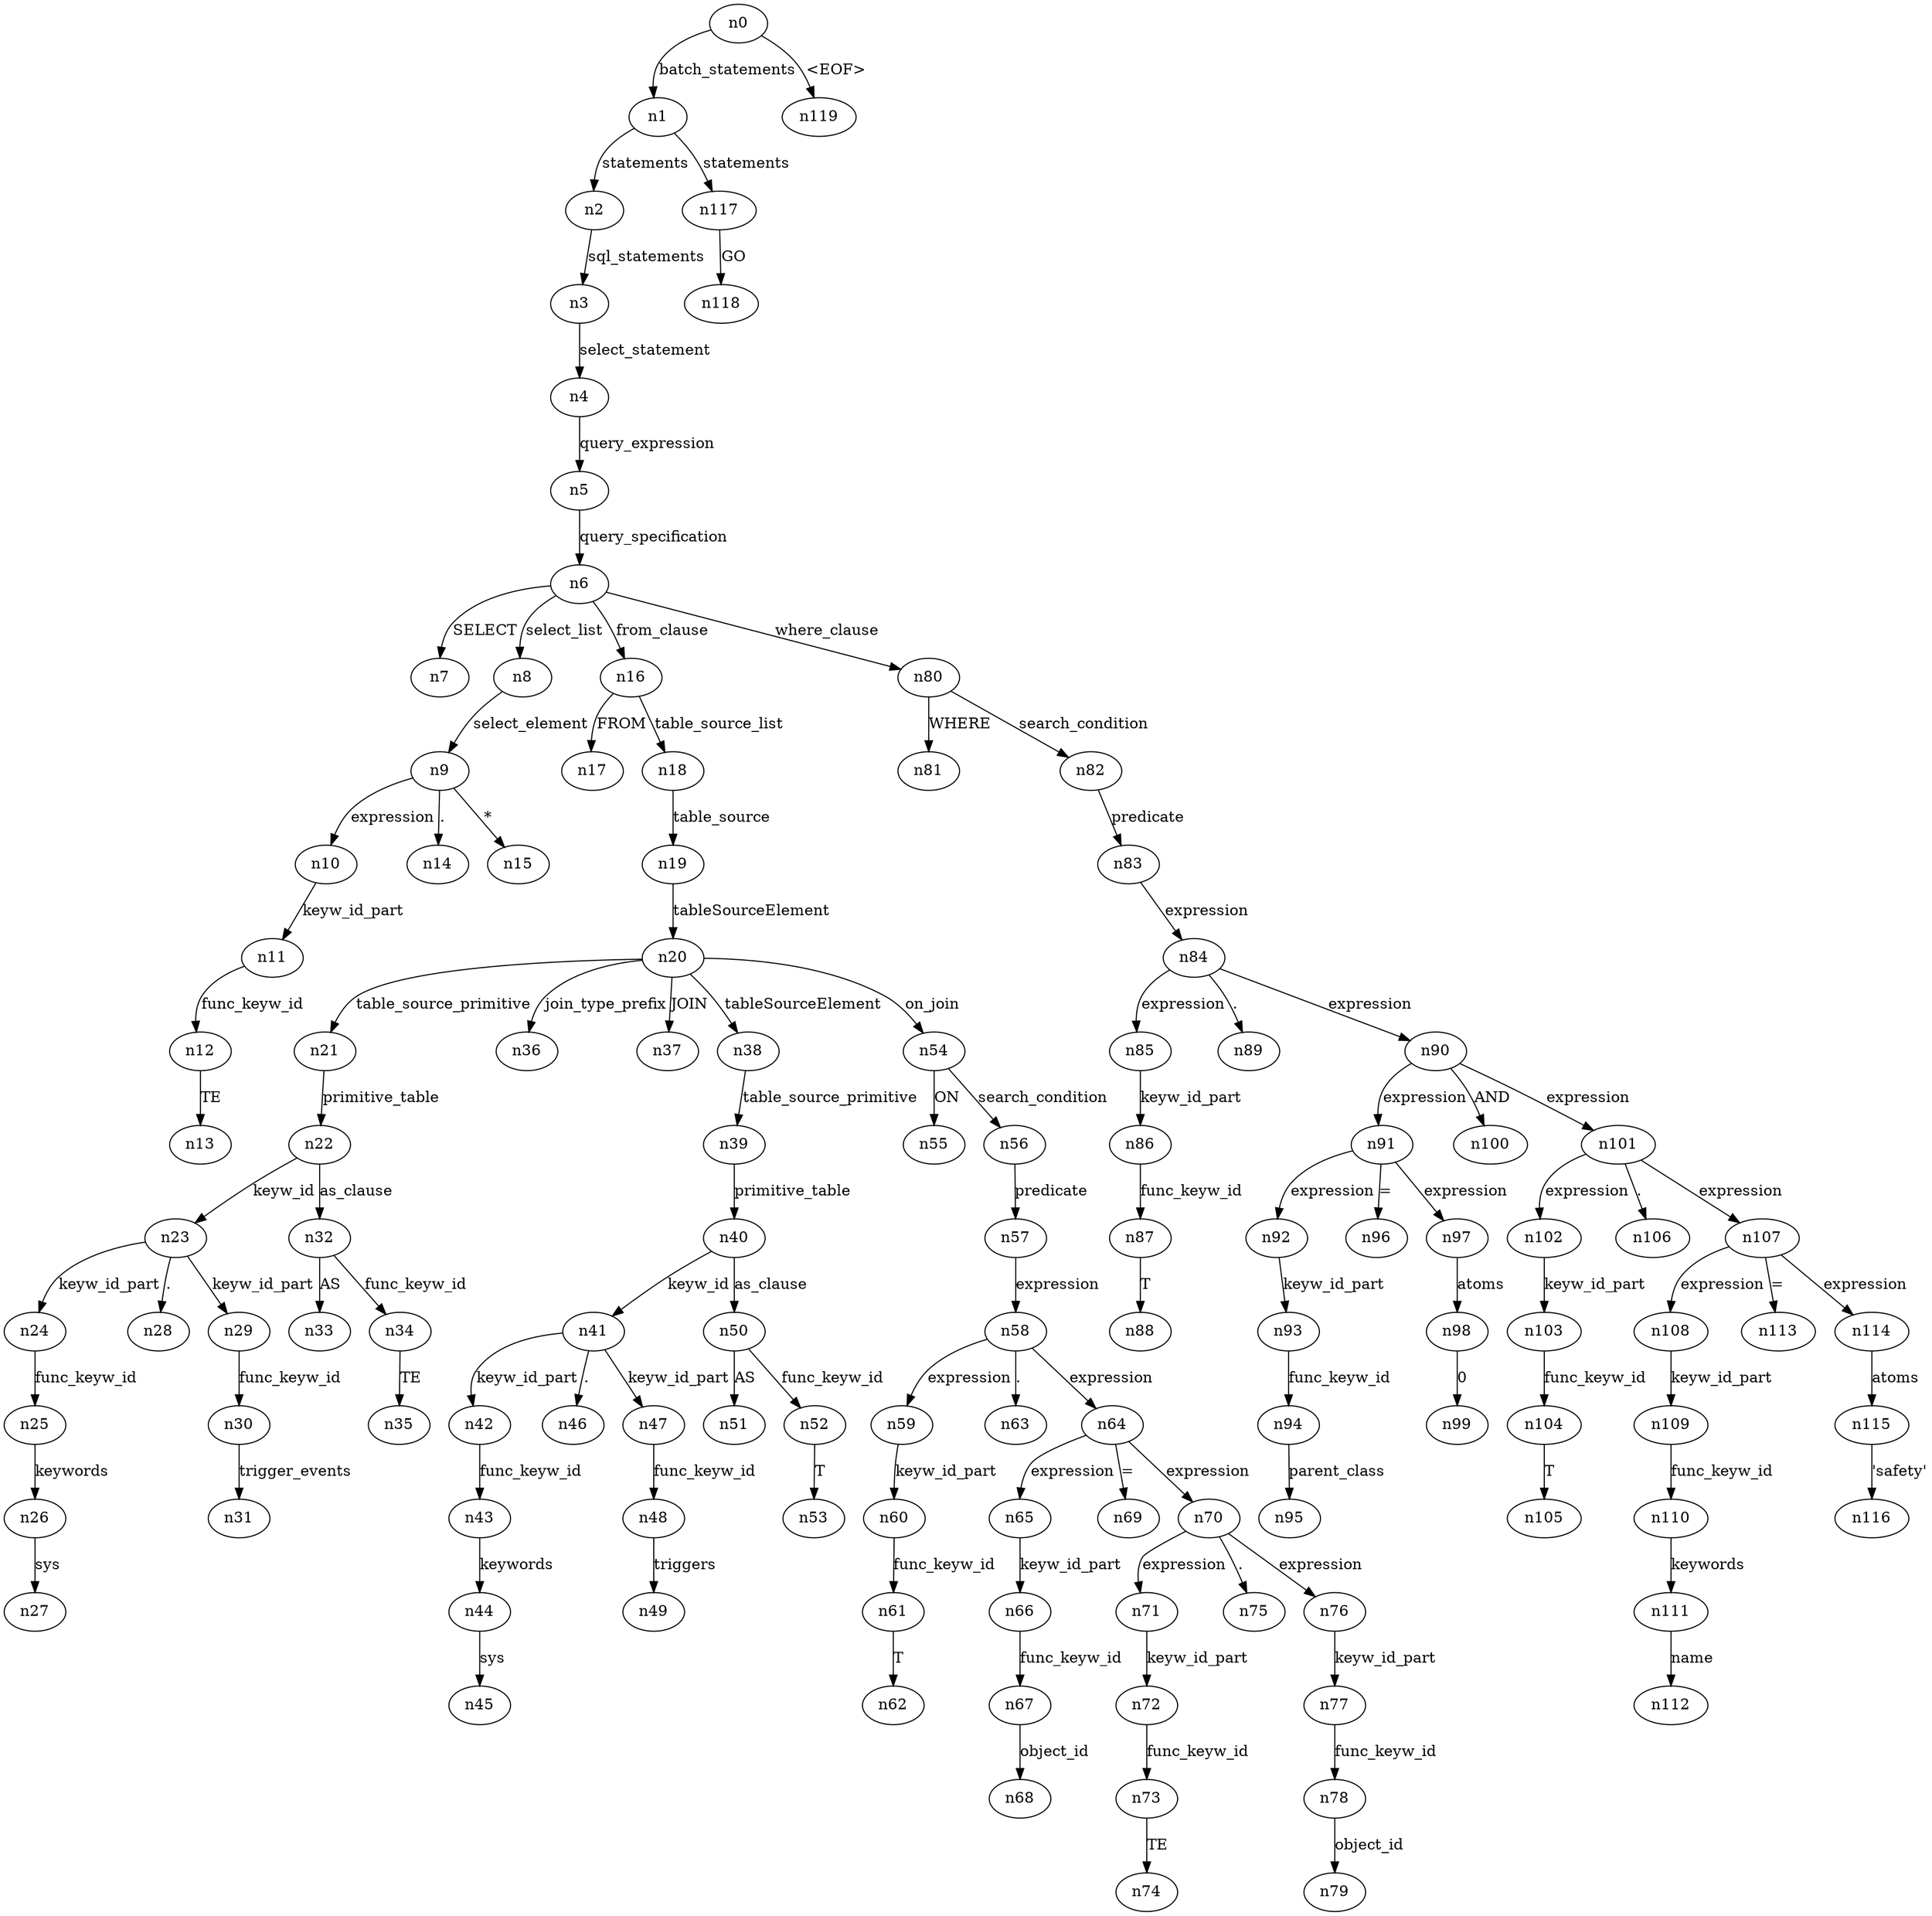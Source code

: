 digraph ParseTree {
  n0 -> n1 [label="batch_statements"];
  n1 -> n2 [label="statements"];
  n2 -> n3 [label="sql_statements"];
  n3 -> n4 [label="select_statement"];
  n4 -> n5 [label="query_expression"];
  n5 -> n6 [label="query_specification"];
  n6 -> n7 [label="SELECT"];
  n6 -> n8 [label="select_list"];
  n8 -> n9 [label="select_element"];
  n9 -> n10 [label="expression"];
  n10 -> n11 [label="keyw_id_part"];
  n11 -> n12 [label="func_keyw_id"];
  n12 -> n13 [label="TE"];
  n9 -> n14 [label="."];
  n9 -> n15 [label="*"];
  n6 -> n16 [label="from_clause"];
  n16 -> n17 [label="FROM"];
  n16 -> n18 [label="table_source_list"];
  n18 -> n19 [label="table_source"];
  n19 -> n20 [label="tableSourceElement"];
  n20 -> n21 [label="table_source_primitive"];
  n21 -> n22 [label="primitive_table"];
  n22 -> n23 [label="keyw_id"];
  n23 -> n24 [label="keyw_id_part"];
  n24 -> n25 [label="func_keyw_id"];
  n25 -> n26 [label="keywords"];
  n26 -> n27 [label="sys"];
  n23 -> n28 [label="."];
  n23 -> n29 [label="keyw_id_part"];
  n29 -> n30 [label="func_keyw_id"];
  n30 -> n31 [label="trigger_events"];
  n22 -> n32 [label="as_clause"];
  n32 -> n33 [label="AS"];
  n32 -> n34 [label="func_keyw_id"];
  n34 -> n35 [label="TE"];
  n20 -> n36 [label="join_type_prefix"];
  n20 -> n37 [label="JOIN"];
  n20 -> n38 [label="tableSourceElement"];
  n38 -> n39 [label="table_source_primitive"];
  n39 -> n40 [label="primitive_table"];
  n40 -> n41 [label="keyw_id"];
  n41 -> n42 [label="keyw_id_part"];
  n42 -> n43 [label="func_keyw_id"];
  n43 -> n44 [label="keywords"];
  n44 -> n45 [label="sys"];
  n41 -> n46 [label="."];
  n41 -> n47 [label="keyw_id_part"];
  n47 -> n48 [label="func_keyw_id"];
  n48 -> n49 [label="triggers"];
  n40 -> n50 [label="as_clause"];
  n50 -> n51 [label="AS"];
  n50 -> n52 [label="func_keyw_id"];
  n52 -> n53 [label="T"];
  n20 -> n54 [label="on_join"];
  n54 -> n55 [label="ON"];
  n54 -> n56 [label="search_condition"];
  n56 -> n57 [label="predicate"];
  n57 -> n58 [label="expression"];
  n58 -> n59 [label="expression"];
  n59 -> n60 [label="keyw_id_part"];
  n60 -> n61 [label="func_keyw_id"];
  n61 -> n62 [label="T"];
  n58 -> n63 [label="."];
  n58 -> n64 [label="expression"];
  n64 -> n65 [label="expression"];
  n65 -> n66 [label="keyw_id_part"];
  n66 -> n67 [label="func_keyw_id"];
  n67 -> n68 [label="object_id"];
  n64 -> n69 [label="="];
  n64 -> n70 [label="expression"];
  n70 -> n71 [label="expression"];
  n71 -> n72 [label="keyw_id_part"];
  n72 -> n73 [label="func_keyw_id"];
  n73 -> n74 [label="TE"];
  n70 -> n75 [label="."];
  n70 -> n76 [label="expression"];
  n76 -> n77 [label="keyw_id_part"];
  n77 -> n78 [label="func_keyw_id"];
  n78 -> n79 [label="object_id"];
  n6 -> n80 [label="where_clause"];
  n80 -> n81 [label="WHERE"];
  n80 -> n82 [label="search_condition"];
  n82 -> n83 [label="predicate"];
  n83 -> n84 [label="expression"];
  n84 -> n85 [label="expression"];
  n85 -> n86 [label="keyw_id_part"];
  n86 -> n87 [label="func_keyw_id"];
  n87 -> n88 [label="T"];
  n84 -> n89 [label="."];
  n84 -> n90 [label="expression"];
  n90 -> n91 [label="expression"];
  n91 -> n92 [label="expression"];
  n92 -> n93 [label="keyw_id_part"];
  n93 -> n94 [label="func_keyw_id"];
  n94 -> n95 [label="parent_class"];
  n91 -> n96 [label="="];
  n91 -> n97 [label="expression"];
  n97 -> n98 [label="atoms"];
  n98 -> n99 [label="0"];
  n90 -> n100 [label="AND"];
  n90 -> n101 [label="expression"];
  n101 -> n102 [label="expression"];
  n102 -> n103 [label="keyw_id_part"];
  n103 -> n104 [label="func_keyw_id"];
  n104 -> n105 [label="T"];
  n101 -> n106 [label="."];
  n101 -> n107 [label="expression"];
  n107 -> n108 [label="expression"];
  n108 -> n109 [label="keyw_id_part"];
  n109 -> n110 [label="func_keyw_id"];
  n110 -> n111 [label="keywords"];
  n111 -> n112 [label="name"];
  n107 -> n113 [label="="];
  n107 -> n114 [label="expression"];
  n114 -> n115 [label="atoms"];
  n115 -> n116 [label="'safety'"];
  n1 -> n117 [label="statements"];
  n117 -> n118 [label="GO"];
  n0 -> n119 [label="<EOF>"];
}